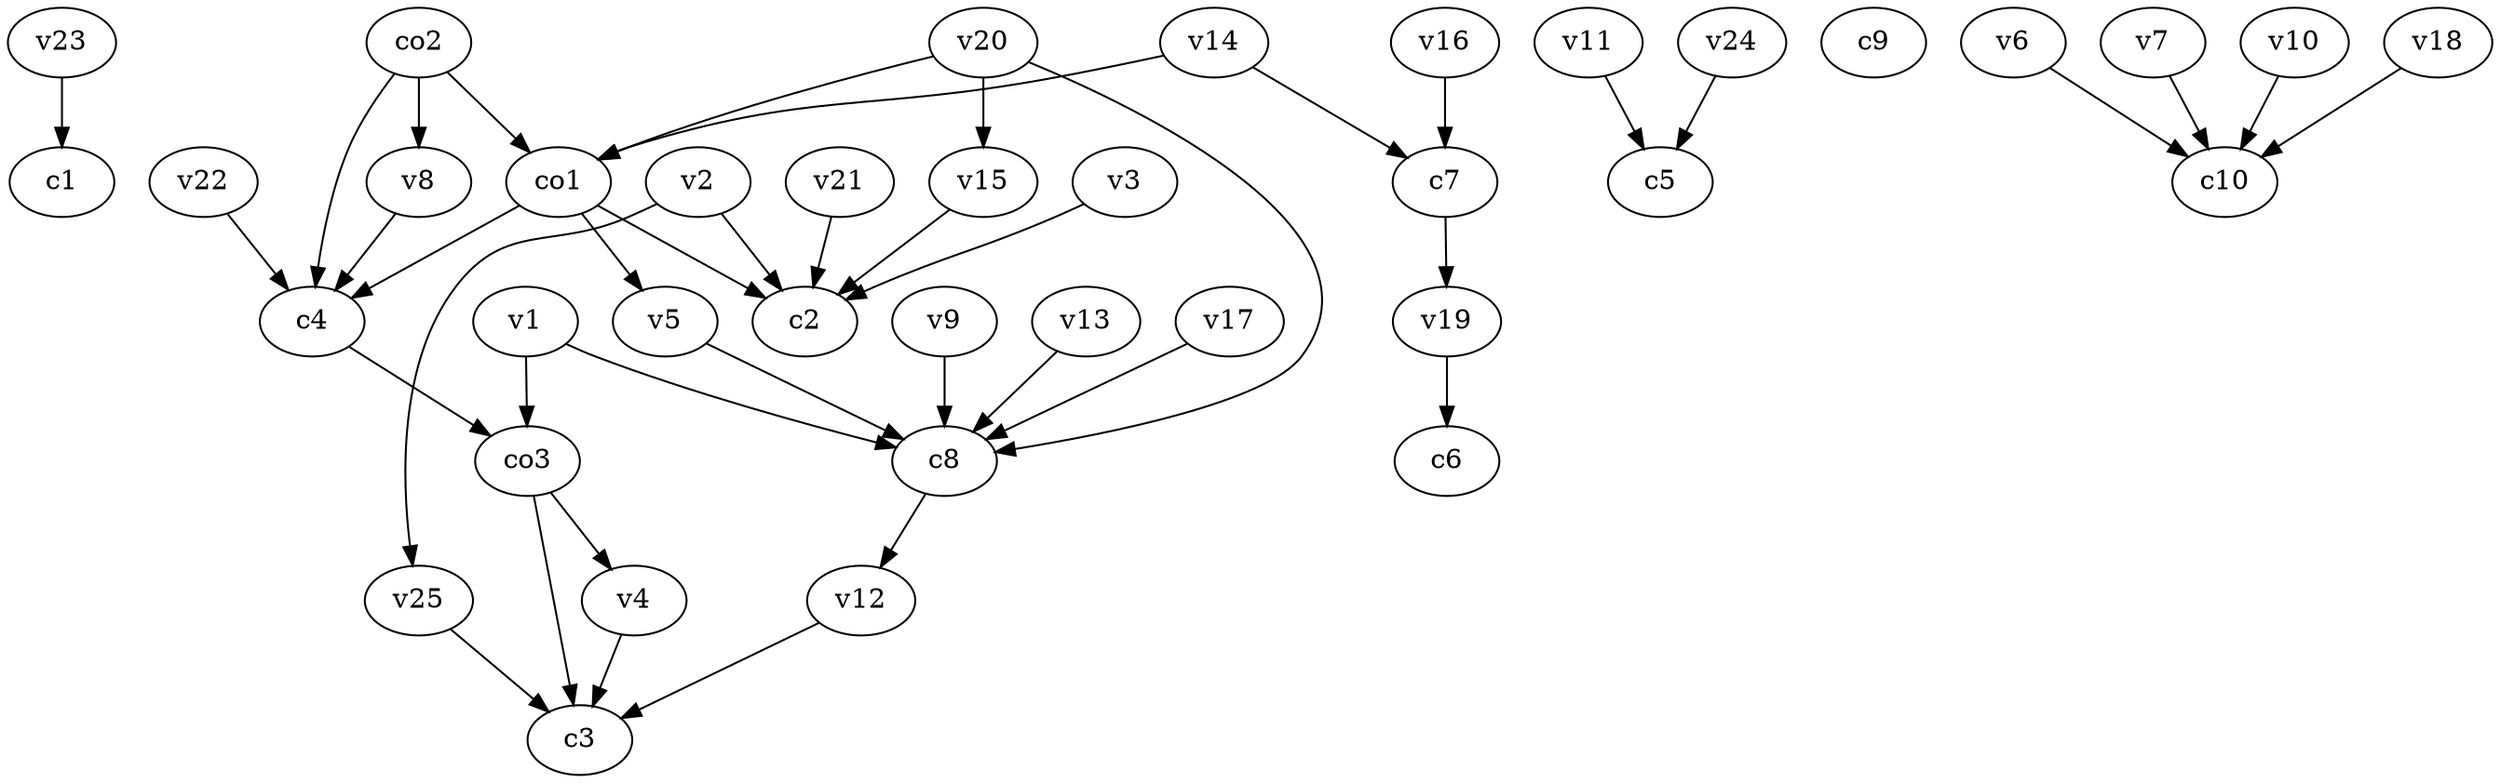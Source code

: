 strict digraph  {
c1;
c2;
c3;
c4;
c5;
c6;
c7;
c8;
c9;
c10;
v1;
v2;
v3;
v4;
v5;
v6;
v7;
v8;
v9;
v10;
v11;
v12;
v13;
v14;
v15;
v16;
v17;
v18;
v19;
v20;
v21;
v22;
v23;
v24;
v25;
co1;
co2;
co3;
c4 -> co3  [weight=1];
c7 -> v19  [weight=1];
c8 -> v12  [weight=1];
v1 -> c8  [weight=1];
v1 -> co3  [weight=1];
v2 -> c2  [weight=1];
v2 -> v25  [weight=1];
v3 -> c2  [weight=1];
v4 -> c3  [weight=1];
v5 -> c8  [weight=1];
v6 -> c10  [weight=1];
v7 -> c10  [weight=1];
v8 -> c4  [weight=1];
v9 -> c8  [weight=1];
v10 -> c10  [weight=1];
v11 -> c5  [weight=1];
v12 -> c3  [weight=1];
v13 -> c8  [weight=1];
v14 -> c7  [weight=1];
v14 -> co1  [weight=1];
v15 -> c2  [weight=1];
v16 -> c7  [weight=1];
v17 -> c8  [weight=1];
v18 -> c10  [weight=1];
v19 -> c6  [weight=1];
v20 -> c8  [weight=1];
v20 -> v15  [weight=1];
v20 -> co1  [weight=1];
v21 -> c2  [weight=1];
v22 -> c4  [weight=1];
v23 -> c1  [weight=1];
v24 -> c5  [weight=1];
v25 -> c3  [weight=1];
co1 -> c2  [weight=1];
co1 -> c4  [weight=1];
co1 -> v5  [weight=1];
co2 -> c4  [weight=1];
co2 -> v8  [weight=1];
co2 -> co1  [weight=1];
co3 -> c3  [weight=1];
co3 -> v4  [weight=1];
}
